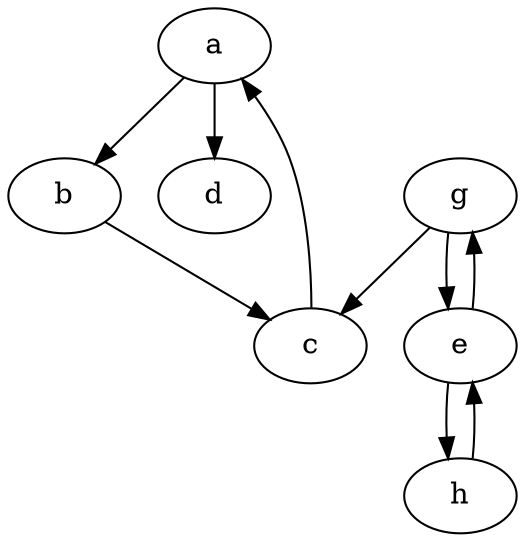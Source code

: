 /* script file /home/carlo/cpp/SwiPlay/pqGraphvizTest/gallery/y.gv
   created at Mon Sep 30 00:08:14 2013 */
digraph {
a -> b
b -> c
c -> a
a -> d
e->g->c
g->e
e->h
h->e
}
